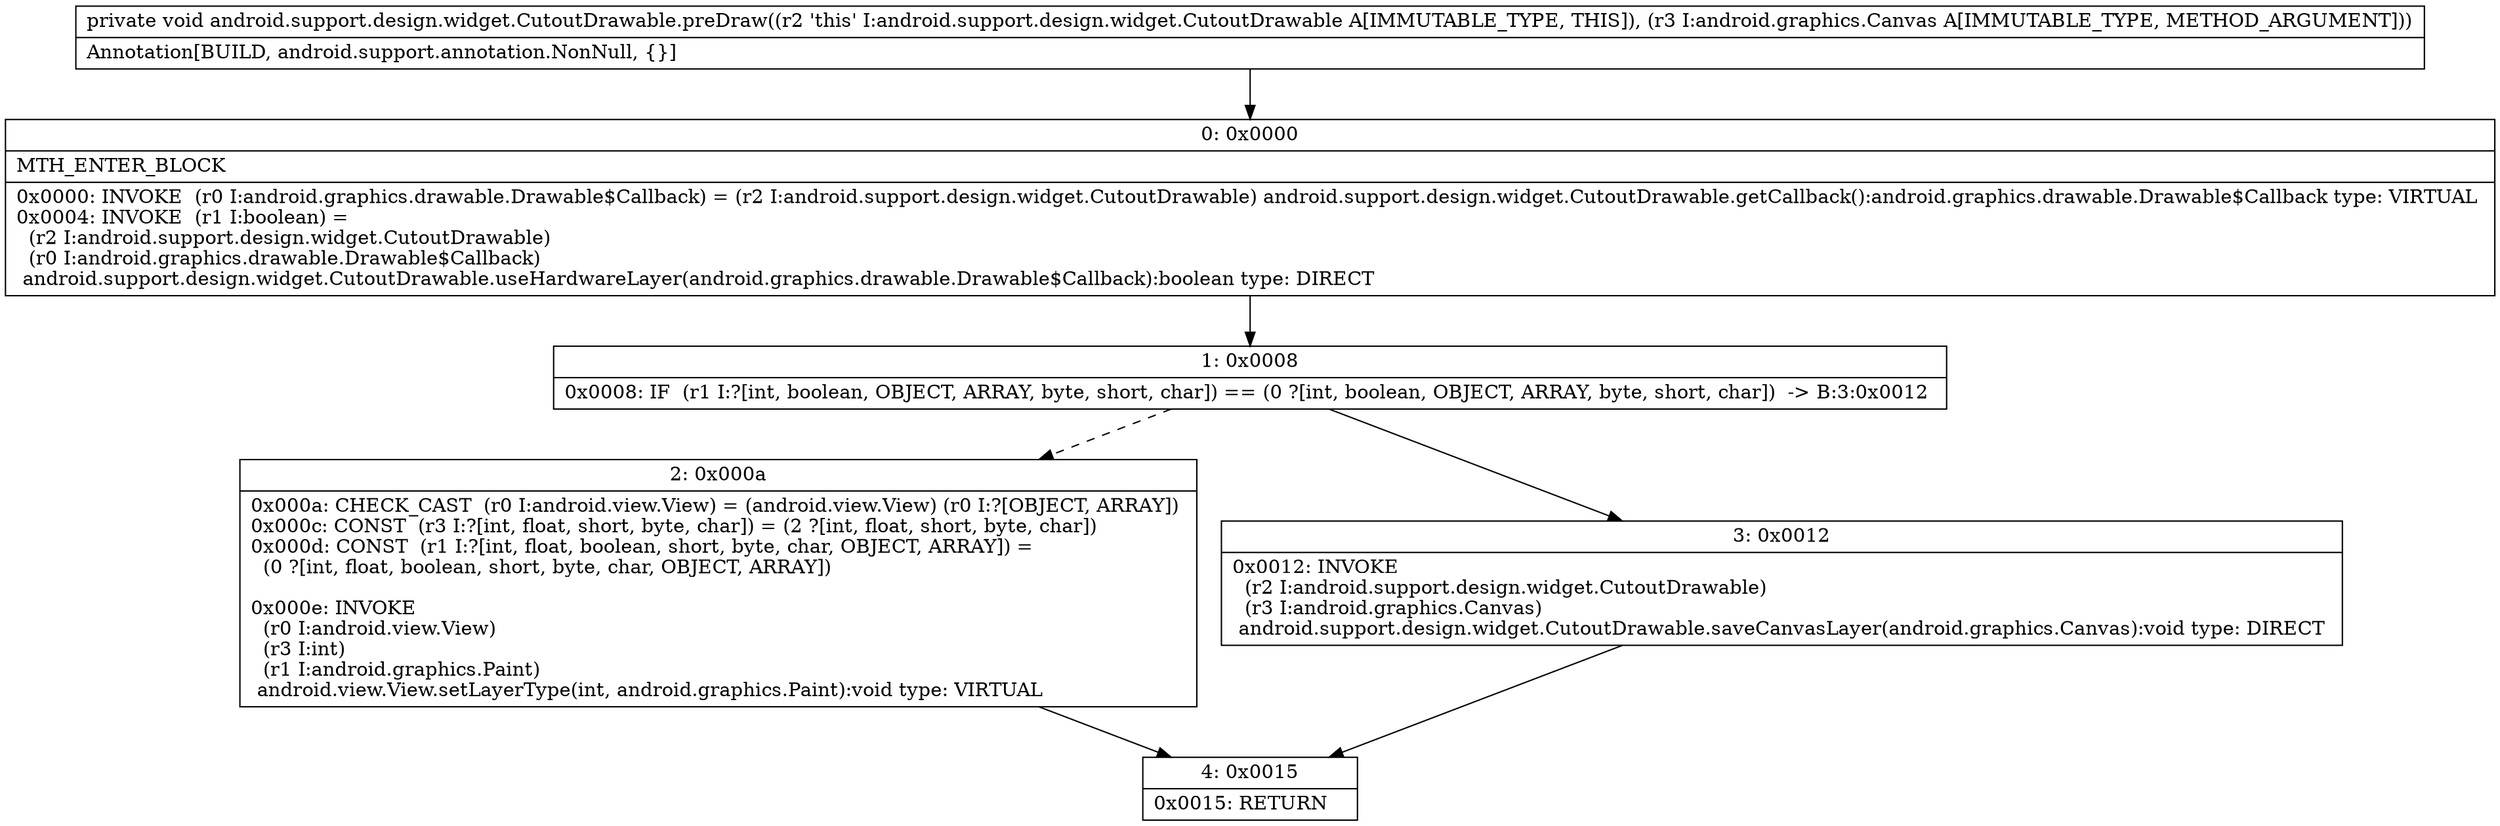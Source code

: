 digraph "CFG forandroid.support.design.widget.CutoutDrawable.preDraw(Landroid\/graphics\/Canvas;)V" {
Node_0 [shape=record,label="{0\:\ 0x0000|MTH_ENTER_BLOCK\l|0x0000: INVOKE  (r0 I:android.graphics.drawable.Drawable$Callback) = (r2 I:android.support.design.widget.CutoutDrawable) android.support.design.widget.CutoutDrawable.getCallback():android.graphics.drawable.Drawable$Callback type: VIRTUAL \l0x0004: INVOKE  (r1 I:boolean) = \l  (r2 I:android.support.design.widget.CutoutDrawable)\l  (r0 I:android.graphics.drawable.Drawable$Callback)\l android.support.design.widget.CutoutDrawable.useHardwareLayer(android.graphics.drawable.Drawable$Callback):boolean type: DIRECT \l}"];
Node_1 [shape=record,label="{1\:\ 0x0008|0x0008: IF  (r1 I:?[int, boolean, OBJECT, ARRAY, byte, short, char]) == (0 ?[int, boolean, OBJECT, ARRAY, byte, short, char])  \-\> B:3:0x0012 \l}"];
Node_2 [shape=record,label="{2\:\ 0x000a|0x000a: CHECK_CAST  (r0 I:android.view.View) = (android.view.View) (r0 I:?[OBJECT, ARRAY]) \l0x000c: CONST  (r3 I:?[int, float, short, byte, char]) = (2 ?[int, float, short, byte, char]) \l0x000d: CONST  (r1 I:?[int, float, boolean, short, byte, char, OBJECT, ARRAY]) = \l  (0 ?[int, float, boolean, short, byte, char, OBJECT, ARRAY])\l \l0x000e: INVOKE  \l  (r0 I:android.view.View)\l  (r3 I:int)\l  (r1 I:android.graphics.Paint)\l android.view.View.setLayerType(int, android.graphics.Paint):void type: VIRTUAL \l}"];
Node_3 [shape=record,label="{3\:\ 0x0012|0x0012: INVOKE  \l  (r2 I:android.support.design.widget.CutoutDrawable)\l  (r3 I:android.graphics.Canvas)\l android.support.design.widget.CutoutDrawable.saveCanvasLayer(android.graphics.Canvas):void type: DIRECT \l}"];
Node_4 [shape=record,label="{4\:\ 0x0015|0x0015: RETURN   \l}"];
MethodNode[shape=record,label="{private void android.support.design.widget.CutoutDrawable.preDraw((r2 'this' I:android.support.design.widget.CutoutDrawable A[IMMUTABLE_TYPE, THIS]), (r3 I:android.graphics.Canvas A[IMMUTABLE_TYPE, METHOD_ARGUMENT]))  | Annotation[BUILD, android.support.annotation.NonNull, \{\}]\l}"];
MethodNode -> Node_0;
Node_0 -> Node_1;
Node_1 -> Node_2[style=dashed];
Node_1 -> Node_3;
Node_2 -> Node_4;
Node_3 -> Node_4;
}

